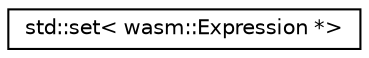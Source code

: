 digraph "Graphical Class Hierarchy"
{
  edge [fontname="Helvetica",fontsize="10",labelfontname="Helvetica",labelfontsize="10"];
  node [fontname="Helvetica",fontsize="10",shape=record];
  rankdir="LR";
  Node0 [label="std::set\< wasm::Expression *\>",height=0.2,width=0.4,color="black", fillcolor="white", style="filled",URL="$classstd_1_1set.html"];
}
